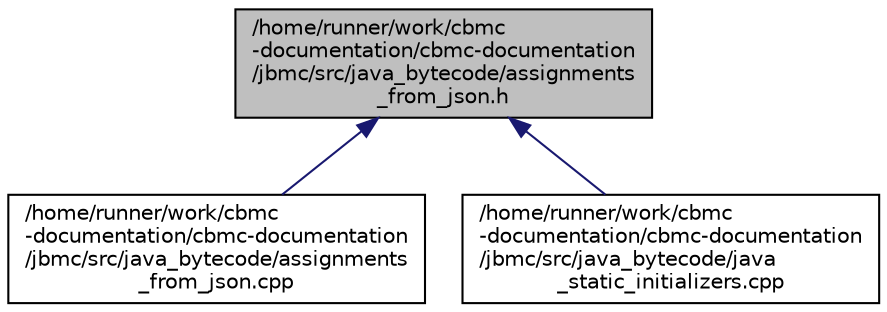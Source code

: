 digraph "/home/runner/work/cbmc-documentation/cbmc-documentation/jbmc/src/java_bytecode/assignments_from_json.h"
{
 // LATEX_PDF_SIZE
  bgcolor="transparent";
  edge [fontname="Helvetica",fontsize="10",labelfontname="Helvetica",labelfontsize="10"];
  node [fontname="Helvetica",fontsize="10",shape=record];
  Node1 [label="/home/runner/work/cbmc\l-documentation/cbmc-documentation\l/jbmc/src/java_bytecode/assignments\l_from_json.h",height=0.2,width=0.4,color="black", fillcolor="grey75", style="filled", fontcolor="black",tooltip=" "];
  Node1 -> Node2 [dir="back",color="midnightblue",fontsize="10",style="solid",fontname="Helvetica"];
  Node2 [label="/home/runner/work/cbmc\l-documentation/cbmc-documentation\l/jbmc/src/java_bytecode/assignments\l_from_json.cpp",height=0.2,width=0.4,color="black",URL="$assignments__from__json_8cpp.html",tooltip=" "];
  Node1 -> Node3 [dir="back",color="midnightblue",fontsize="10",style="solid",fontname="Helvetica"];
  Node3 [label="/home/runner/work/cbmc\l-documentation/cbmc-documentation\l/jbmc/src/java_bytecode/java\l_static_initializers.cpp",height=0.2,width=0.4,color="black",URL="$java__static__initializers_8cpp.html",tooltip=" "];
}
